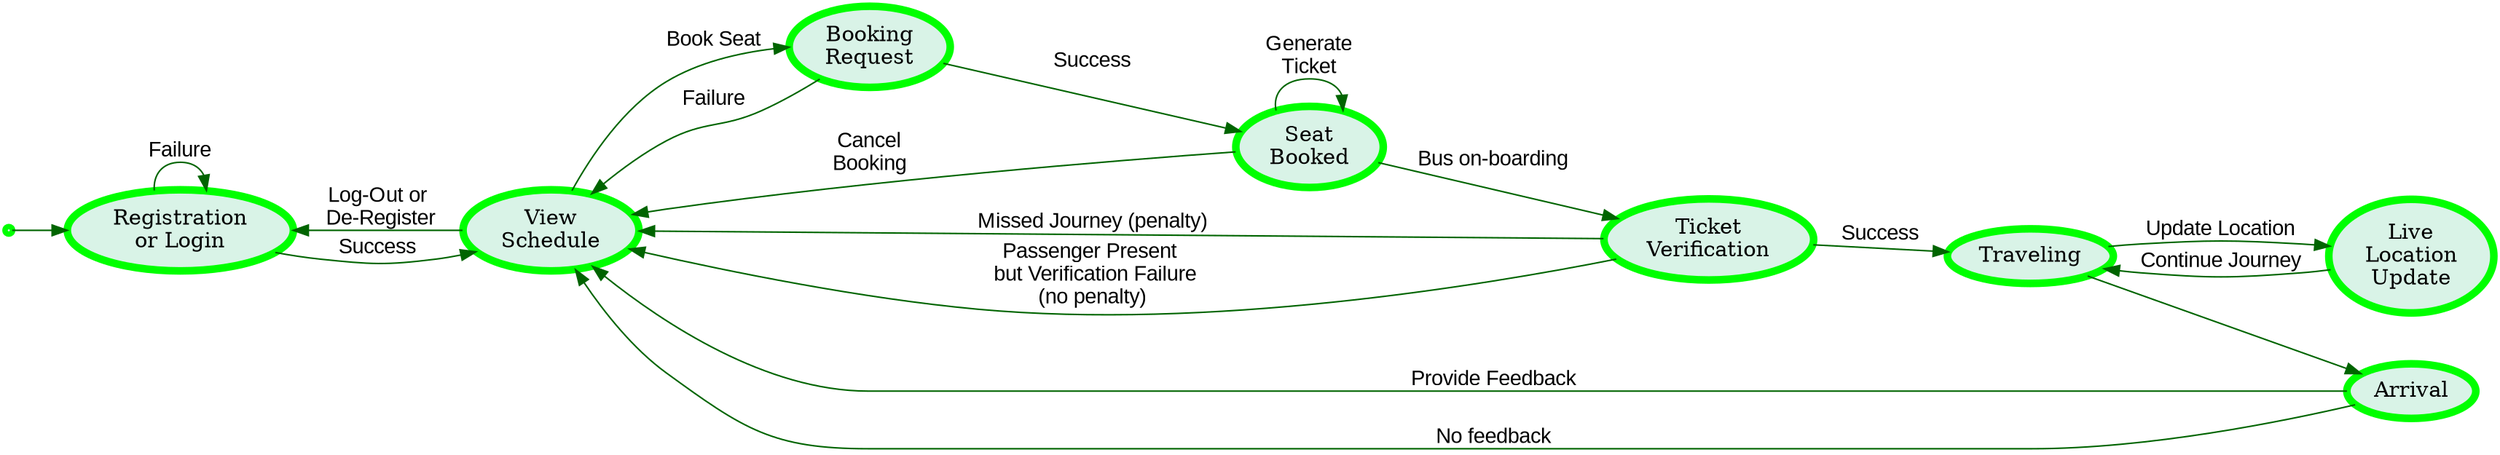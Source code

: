digraph ShuttleGo_StateChart {
    rankdir=LR;
    node [shape=ellipse, color=green, fillcolor="#d9f3e7", style=filled, penwidth=5];
    edge [fontname="Arial",color=darkgreen];

    // States
    Initial [label="", shape=point];
    PassengerRegistration [label="Registration\nor Login"];
    ViewSchedule [label="View\nSchedule"];
    BookingSeat [label="Booking\nRequest"];
    SeatBooked [label="Seat\nBooked"];
    TicketVerification [label="Ticket\nVerification"];
    Traveling [label="Traveling"];
    Arrival [label="Arrival"];
    LiveLocationUpdate [label="Live\nLocation\nUpdate"];

    // Edges
    Initial -> PassengerRegistration;
    PassengerRegistration -> ViewSchedule [label="Log-Out or\n De-Register",dir=back];
    PassengerRegistration -> ViewSchedule [label="Success"];
    PassengerRegistration -> PassengerRegistration [label="Failure"]
    ViewSchedule -> BookingSeat [label="Book Seat"];
    BookingSeat -> ViewSchedule [label="Failure"];
    BookingSeat -> SeatBooked [label="Success"];
    SeatBooked -> TicketVerification [label="Bus on-boarding"];
    SeatBooked -> SeatBooked [label="Generate\nTicket"];
    SeatBooked -> ViewSchedule [label="Cancel\nBooking"];
    TicketVerification -> Traveling [label="Success"];
    TicketVerification -> ViewSchedule [label="Missed Journey (penalty)"];
    TicketVerification -> ViewSchedule [label="Passenger Present \n but Verification Failure\n(no penalty)"];
    Traveling -> Arrival;
    Arrival -> ViewSchedule [label="Provide Feedback"];
    Arrival -> ViewSchedule [label="No feedback"];
    Traveling -> LiveLocationUpdate [label="Update Location"];
    LiveLocationUpdate -> Traveling [label="Continue Journey"];
}
